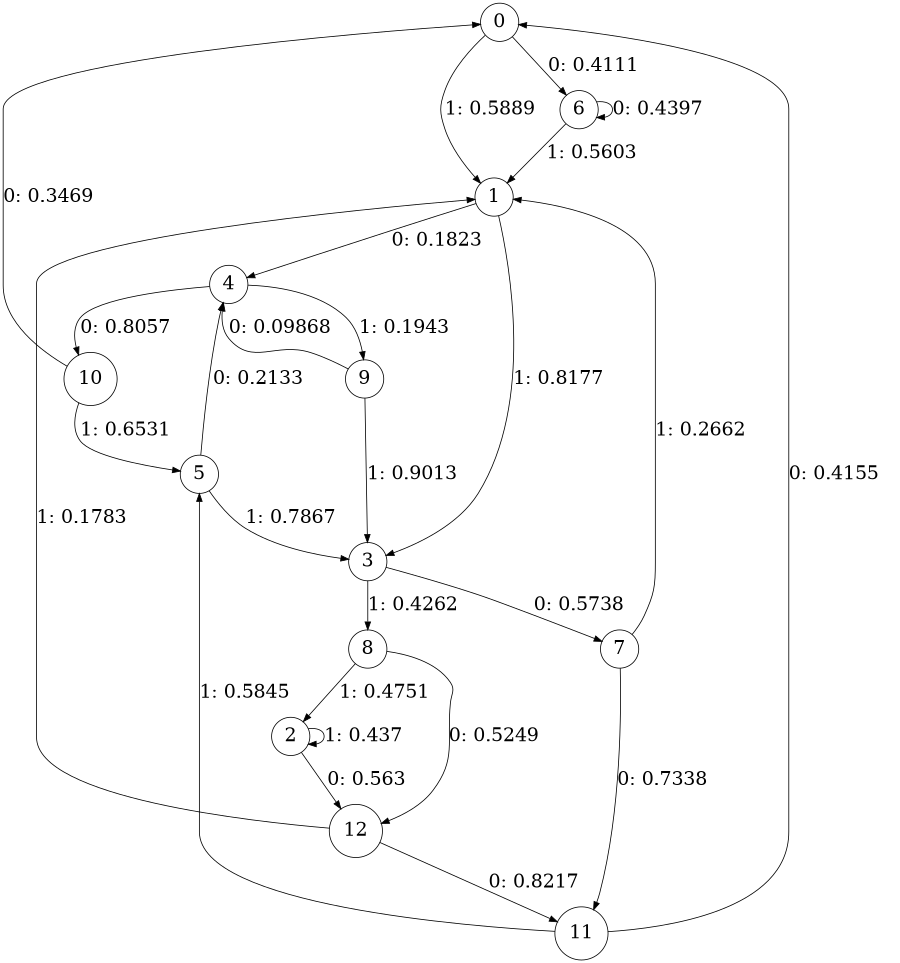 digraph "ch33randomL4" {
size = "6,8.5";
ratio = "fill";
node [shape = circle];
node [fontsize = 24];
edge [fontsize = 24];
0 -> 6 [label = "0: 0.4111   "];
0 -> 1 [label = "1: 0.5889   "];
1 -> 4 [label = "0: 0.1823   "];
1 -> 3 [label = "1: 0.8177   "];
2 -> 12 [label = "0: 0.563    "];
2 -> 2 [label = "1: 0.437    "];
3 -> 7 [label = "0: 0.5738   "];
3 -> 8 [label = "1: 0.4262   "];
4 -> 10 [label = "0: 0.8057   "];
4 -> 9 [label = "1: 0.1943   "];
5 -> 4 [label = "0: 0.2133   "];
5 -> 3 [label = "1: 0.7867   "];
6 -> 6 [label = "0: 0.4397   "];
6 -> 1 [label = "1: 0.5603   "];
7 -> 11 [label = "0: 0.7338   "];
7 -> 1 [label = "1: 0.2662   "];
8 -> 12 [label = "0: 0.5249   "];
8 -> 2 [label = "1: 0.4751   "];
9 -> 4 [label = "0: 0.09868  "];
9 -> 3 [label = "1: 0.9013   "];
10 -> 0 [label = "0: 0.3469   "];
10 -> 5 [label = "1: 0.6531   "];
11 -> 0 [label = "0: 0.4155   "];
11 -> 5 [label = "1: 0.5845   "];
12 -> 11 [label = "0: 0.8217   "];
12 -> 1 [label = "1: 0.1783   "];
}